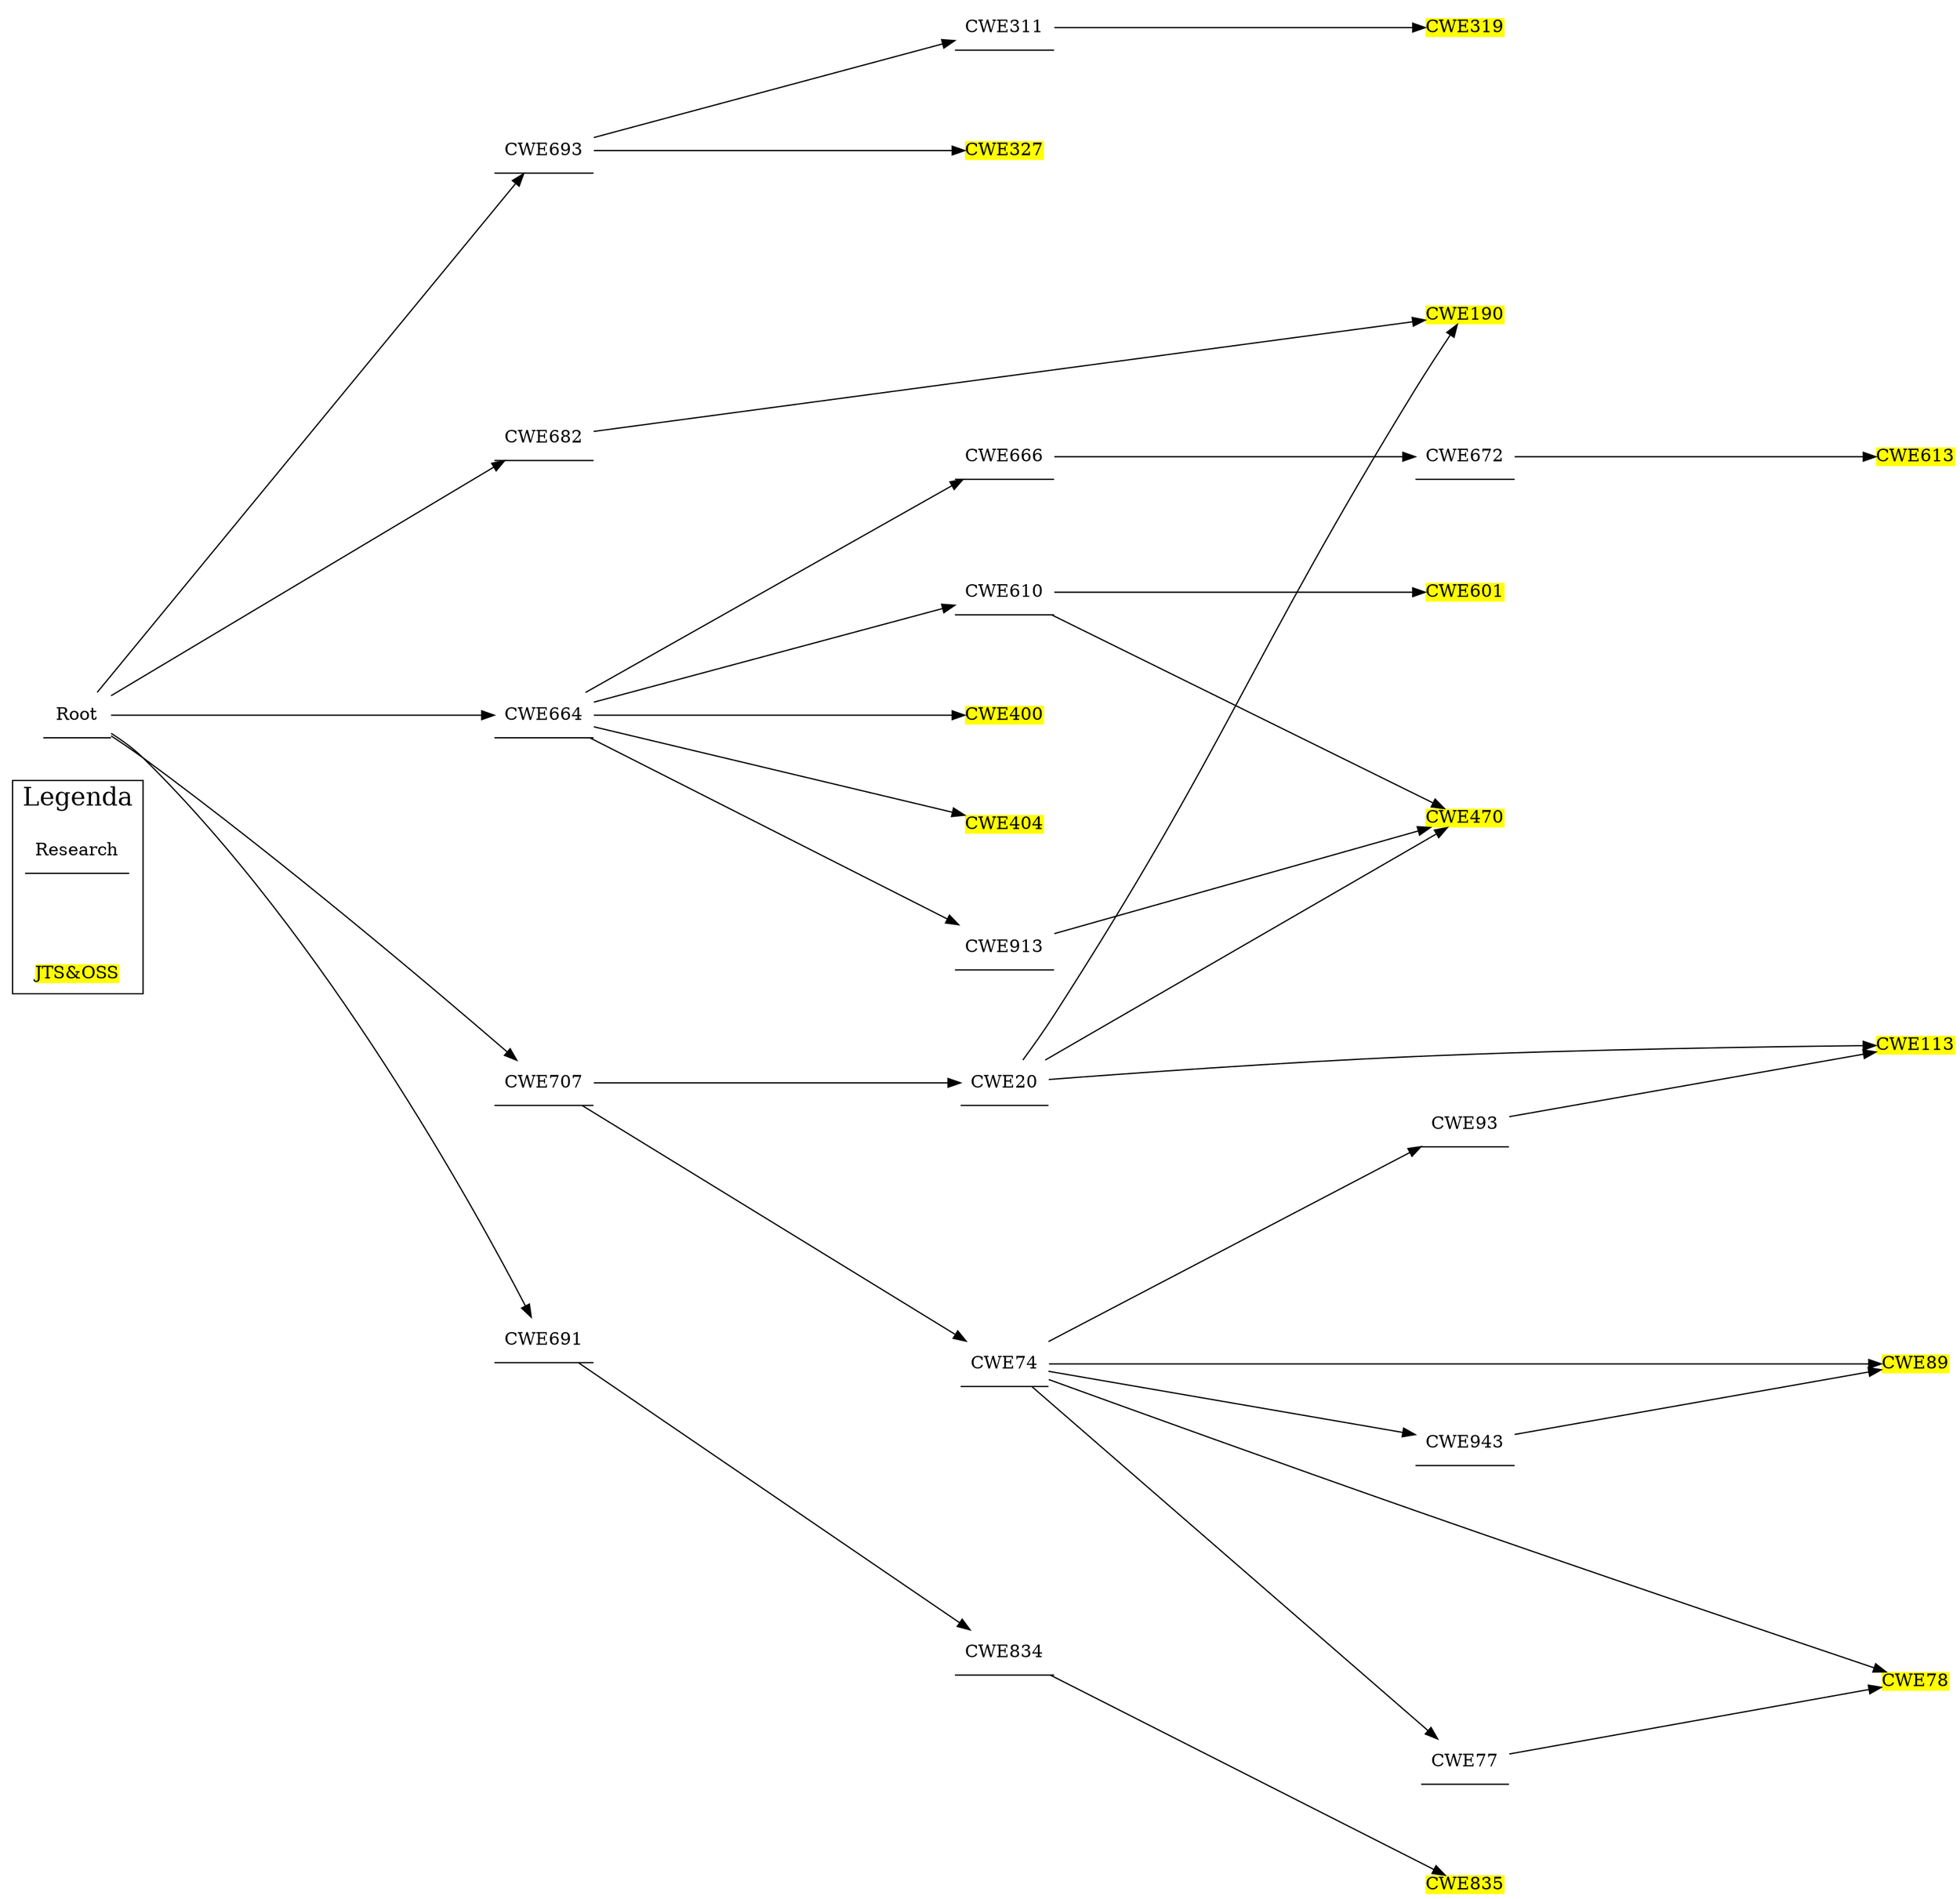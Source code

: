 digraph "Family Tree" {
	graph [nodesep=1 rankdir=LR ranksep=4 splines=true]
	subgraph clusterA {
		node [shape=plaintext]
		label=Legenda
		fontsize=20
		Research [label=Research color=black fillcolor=white shape=underline style=filled]
		"JTS&OSS" [label="JTS&OSS" color=black fillcolor=yellow shape=plain style=filled]
	}
	Root [label=Root color=black fillcolor=white shape=underline style=filled]
	CWE682 [label=CWE682 color=black fillcolor=white shape=underline style=filled]
	CWE693 [label=CWE693 color=black fillcolor=white shape=underline style=filled]
	CWE664 [label=CWE664 color=black fillcolor=white shape=underline style=filled]
	CWE707 [label=CWE707 color=black fillcolor=white shape=underline style=filled]
	CWE691 [label=CWE691 color=black fillcolor=white shape=underline style=filled]
	CWE190 [label=CWE190 color=black fillcolor=yellow shape=plain style=filled]
	CWE327 [label=CWE327 color=black fillcolor=yellow shape=plain style=filled]
	CWE311 [label=CWE311 color=black fillcolor=white shape=underline style=filled]
	CWE400 [label=CWE400 color=black fillcolor=yellow shape=plain style=filled]
	CWE404 [label=CWE404 color=black fillcolor=yellow shape=plain style=filled]
	CWE913 [label=CWE913 color=black fillcolor=white shape=underline style=filled]
	CWE610 [label=CWE610 color=black fillcolor=white shape=underline style=filled]
	CWE666 [label=CWE666 color=black fillcolor=white shape=underline style=filled]
	CWE20 [label=CWE20 color=black fillcolor=white shape=underline style=filled]
	CWE74 [label=CWE74 color=black fillcolor=white shape=underline style=filled]
	CWE834 [label=CWE834 color=black fillcolor=white shape=underline style=filled]
	CWE319 [label=CWE319 color=black fillcolor=yellow shape=plain style=filled]
	CWE470 [label=CWE470 color=black fillcolor=yellow shape=plain style=filled]
	CWE601 [label=CWE601 color=black fillcolor=yellow shape=plain style=filled]
	CWE672 [label=CWE672 color=black fillcolor=white shape=underline style=filled]
	CWE113 [label=CWE113 color=black fillcolor=yellow shape=plain style=filled]
	CWE78 [label=CWE78 color=black fillcolor=yellow shape=plain style=filled]
	CWE89 [label=CWE89 color=black fillcolor=yellow shape=plain style=filled]
	CWE93 [label=CWE93 color=black fillcolor=white shape=underline style=filled]
	CWE77 [label=CWE77 color=black fillcolor=white shape=underline style=filled]
	CWE943 [label=CWE943 color=black fillcolor=white shape=underline style=filled]
	CWE835 [label=CWE835 color=black fillcolor=yellow shape=plain style=filled]
	CWE613 [label=CWE613 color=black fillcolor=yellow shape=plain style=filled]
	Root -> CWE682
	Root -> CWE693
	Root -> CWE664
	Root -> CWE707
	Root -> CWE691
	CWE682 -> CWE190
	CWE693 -> CWE327
	CWE693 -> CWE311
	CWE664 -> CWE400
	CWE664 -> CWE404
	CWE664 -> CWE913
	CWE664 -> CWE610
	CWE664 -> CWE666
	CWE707 -> CWE20
	CWE707 -> CWE74
	CWE691 -> CWE834
	CWE311 -> CWE319
	CWE913 -> CWE470
	CWE610 -> CWE470
	CWE610 -> CWE601
	CWE666 -> CWE672
	CWE20 -> CWE113
	CWE20 -> CWE190
	CWE20 -> CWE470
	CWE74 -> CWE78
	CWE74 -> CWE89
	CWE74 -> CWE93
	CWE74 -> CWE77
	CWE74 -> CWE943
	CWE834 -> CWE835
	CWE672 -> CWE613
	CWE93 -> CWE113
	CWE77 -> CWE78
	CWE943 -> CWE89
}
